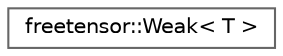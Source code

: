 digraph "Graphical Class Hierarchy"
{
 // LATEX_PDF_SIZE
  bgcolor="transparent";
  edge [fontname=Helvetica,fontsize=10,labelfontname=Helvetica,labelfontsize=10];
  node [fontname=Helvetica,fontsize=10,shape=box,height=0.2,width=0.4];
  rankdir="LR";
  Node0 [label="freetensor::Weak\< T \>",height=0.2,width=0.4,color="grey40", fillcolor="white", style="filled",URL="$classfreetensor_1_1Weak.html",tooltip=" "];
}
